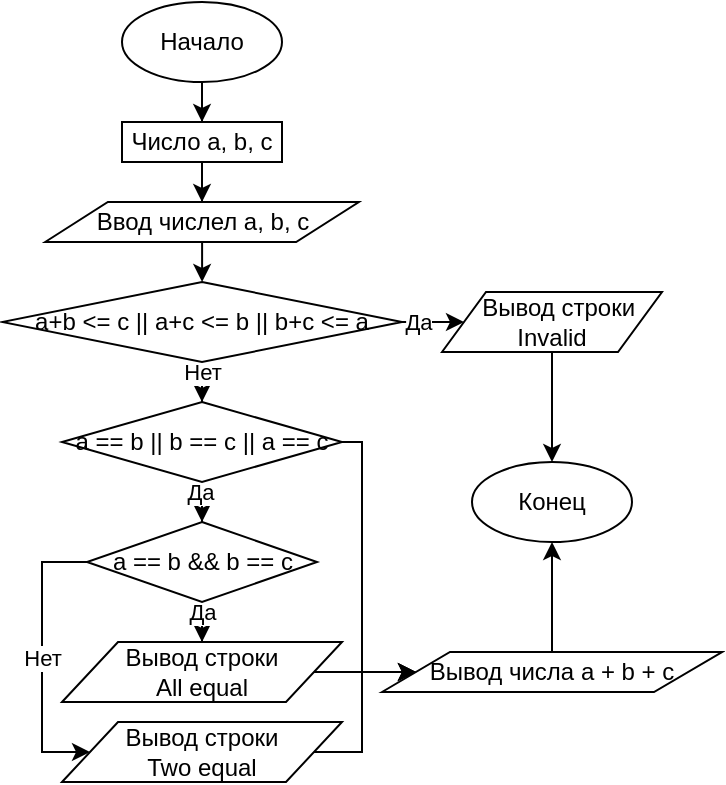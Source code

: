<mxfile version="13.1.10" type="device"><diagram id="C5RBs43oDa-KdzZeNtuy" name="Page-1"><mxGraphModel dx="371" dy="164" grid="1" gridSize="10" guides="1" tooltips="1" connect="1" arrows="1" fold="1" page="1" pageScale="1" pageWidth="827" pageHeight="1169" math="0" shadow="0"><root><mxCell id="WIyWlLk6GJQsqaUBKTNV-0"/><mxCell id="WIyWlLk6GJQsqaUBKTNV-1" parent="WIyWlLk6GJQsqaUBKTNV-0"/><mxCell id="7uZfHtSH42SoGgWRZuXW-3" style="edgeStyle=orthogonalEdgeStyle;rounded=0;orthogonalLoop=1;jettySize=auto;html=1;entryX=0.5;entryY=0;entryDx=0;entryDy=0;" edge="1" parent="WIyWlLk6GJQsqaUBKTNV-1" source="7uZfHtSH42SoGgWRZuXW-0" target="7uZfHtSH42SoGgWRZuXW-1"><mxGeometry relative="1" as="geometry"/></mxCell><mxCell id="7uZfHtSH42SoGgWRZuXW-0" value="Начало" style="ellipse;whiteSpace=wrap;html=1;" vertex="1" parent="WIyWlLk6GJQsqaUBKTNV-1"><mxGeometry x="160" y="80" width="80" height="40" as="geometry"/></mxCell><mxCell id="7uZfHtSH42SoGgWRZuXW-5" style="edgeStyle=orthogonalEdgeStyle;rounded=0;orthogonalLoop=1;jettySize=auto;html=1;entryX=0.5;entryY=0;entryDx=0;entryDy=0;" edge="1" parent="WIyWlLk6GJQsqaUBKTNV-1" source="7uZfHtSH42SoGgWRZuXW-1" target="7uZfHtSH42SoGgWRZuXW-4"><mxGeometry relative="1" as="geometry"/></mxCell><mxCell id="7uZfHtSH42SoGgWRZuXW-1" value="Число&amp;nbsp;a, b, c" style="rounded=0;whiteSpace=wrap;html=1;" vertex="1" parent="WIyWlLk6GJQsqaUBKTNV-1"><mxGeometry x="160" y="140" width="80" height="20" as="geometry"/></mxCell><mxCell id="7uZfHtSH42SoGgWRZuXW-77" style="edgeStyle=orthogonalEdgeStyle;rounded=0;orthogonalLoop=1;jettySize=auto;html=1;entryX=0.5;entryY=0;entryDx=0;entryDy=0;" edge="1" parent="WIyWlLk6GJQsqaUBKTNV-1" source="7uZfHtSH42SoGgWRZuXW-4" target="7uZfHtSH42SoGgWRZuXW-76"><mxGeometry relative="1" as="geometry"/></mxCell><mxCell id="7uZfHtSH42SoGgWRZuXW-4" value="Ввод числел&amp;nbsp;a, b, c" style="shape=parallelogram;perimeter=parallelogramPerimeter;whiteSpace=wrap;html=1;fontFamily=Helvetica;fontSize=12;fontColor=#000000;align=center;strokeColor=#000000;fillColor=#ffffff;" vertex="1" parent="WIyWlLk6GJQsqaUBKTNV-1"><mxGeometry x="121.57" y="180" width="156.87" height="20" as="geometry"/></mxCell><mxCell id="7uZfHtSH42SoGgWRZuXW-104" style="edgeStyle=orthogonalEdgeStyle;rounded=0;orthogonalLoop=1;jettySize=auto;html=1;entryX=0;entryY=0.5;entryDx=0;entryDy=0;" edge="1" parent="WIyWlLk6GJQsqaUBKTNV-1" source="7uZfHtSH42SoGgWRZuXW-76" target="7uZfHtSH42SoGgWRZuXW-103"><mxGeometry relative="1" as="geometry"/></mxCell><mxCell id="7uZfHtSH42SoGgWRZuXW-105" value="Да" style="edgeLabel;html=1;align=center;verticalAlign=middle;resizable=0;points=[];" vertex="1" connectable="0" parent="7uZfHtSH42SoGgWRZuXW-104"><mxGeometry x="-0.793" relative="1" as="geometry"><mxPoint as="offset"/></mxGeometry></mxCell><mxCell id="7uZfHtSH42SoGgWRZuXW-107" style="edgeStyle=orthogonalEdgeStyle;rounded=0;orthogonalLoop=1;jettySize=auto;html=1;entryX=0.5;entryY=0;entryDx=0;entryDy=0;" edge="1" parent="WIyWlLk6GJQsqaUBKTNV-1" source="7uZfHtSH42SoGgWRZuXW-76" target="7uZfHtSH42SoGgWRZuXW-106"><mxGeometry relative="1" as="geometry"/></mxCell><mxCell id="7uZfHtSH42SoGgWRZuXW-108" value="Нет" style="edgeLabel;html=1;align=center;verticalAlign=middle;resizable=0;points=[];" vertex="1" connectable="0" parent="7uZfHtSH42SoGgWRZuXW-107"><mxGeometry x="-0.736" relative="1" as="geometry"><mxPoint y="-3" as="offset"/></mxGeometry></mxCell><mxCell id="7uZfHtSH42SoGgWRZuXW-76" value="a+b &amp;lt;= c || a+c &amp;lt;= b || b+c &amp;lt;= a" style="rhombus;whiteSpace=wrap;html=1;" vertex="1" parent="WIyWlLk6GJQsqaUBKTNV-1"><mxGeometry x="99.99" y="220" width="200.02" height="40" as="geometry"/></mxCell><mxCell id="7uZfHtSH42SoGgWRZuXW-127" style="edgeStyle=orthogonalEdgeStyle;rounded=0;orthogonalLoop=1;jettySize=auto;html=1;entryX=0.5;entryY=0;entryDx=0;entryDy=0;" edge="1" parent="WIyWlLk6GJQsqaUBKTNV-1" source="7uZfHtSH42SoGgWRZuXW-103" target="7uZfHtSH42SoGgWRZuXW-125"><mxGeometry relative="1" as="geometry"/></mxCell><mxCell id="7uZfHtSH42SoGgWRZuXW-103" value="&amp;nbsp; Вывод строки Invalid" style="shape=parallelogram;perimeter=parallelogramPerimeter;whiteSpace=wrap;html=1;" vertex="1" parent="WIyWlLk6GJQsqaUBKTNV-1"><mxGeometry x="320" y="225" width="110" height="30" as="geometry"/></mxCell><mxCell id="7uZfHtSH42SoGgWRZuXW-110" style="edgeStyle=orthogonalEdgeStyle;rounded=0;orthogonalLoop=1;jettySize=auto;html=1;entryX=0.5;entryY=0;entryDx=0;entryDy=0;" edge="1" parent="WIyWlLk6GJQsqaUBKTNV-1" source="7uZfHtSH42SoGgWRZuXW-106" target="7uZfHtSH42SoGgWRZuXW-109"><mxGeometry relative="1" as="geometry"/></mxCell><mxCell id="7uZfHtSH42SoGgWRZuXW-111" value="Да" style="edgeLabel;html=1;align=center;verticalAlign=middle;resizable=0;points=[];" vertex="1" connectable="0" parent="7uZfHtSH42SoGgWRZuXW-110"><mxGeometry x="-0.737" y="-1" relative="1" as="geometry"><mxPoint y="-3" as="offset"/></mxGeometry></mxCell><mxCell id="7uZfHtSH42SoGgWRZuXW-123" style="edgeStyle=orthogonalEdgeStyle;rounded=0;orthogonalLoop=1;jettySize=auto;html=1;entryX=0;entryY=0.5;entryDx=0;entryDy=0;" edge="1" parent="WIyWlLk6GJQsqaUBKTNV-1" source="7uZfHtSH42SoGgWRZuXW-106" target="7uZfHtSH42SoGgWRZuXW-117"><mxGeometry relative="1" as="geometry"><Array as="points"><mxPoint x="280" y="300"/><mxPoint x="280" y="415"/></Array></mxGeometry></mxCell><mxCell id="7uZfHtSH42SoGgWRZuXW-106" value="a == b || b == c || a == c" style="rhombus;whiteSpace=wrap;html=1;" vertex="1" parent="WIyWlLk6GJQsqaUBKTNV-1"><mxGeometry x="130" y="280" width="140" height="40" as="geometry"/></mxCell><mxCell id="7uZfHtSH42SoGgWRZuXW-114" style="edgeStyle=orthogonalEdgeStyle;rounded=0;orthogonalLoop=1;jettySize=auto;html=1;entryX=0.5;entryY=0;entryDx=0;entryDy=0;" edge="1" parent="WIyWlLk6GJQsqaUBKTNV-1" source="7uZfHtSH42SoGgWRZuXW-109" target="7uZfHtSH42SoGgWRZuXW-112"><mxGeometry relative="1" as="geometry"/></mxCell><mxCell id="7uZfHtSH42SoGgWRZuXW-115" value="Да" style="edgeLabel;html=1;align=center;verticalAlign=middle;resizable=0;points=[];" vertex="1" connectable="0" parent="7uZfHtSH42SoGgWRZuXW-114"><mxGeometry x="-0.84" y="1" relative="1" as="geometry"><mxPoint x="-1" y="0.15" as="offset"/></mxGeometry></mxCell><mxCell id="7uZfHtSH42SoGgWRZuXW-116" value="Нет" style="edgeStyle=orthogonalEdgeStyle;rounded=0;orthogonalLoop=1;jettySize=auto;html=1;entryX=0;entryY=0.5;entryDx=0;entryDy=0;" edge="1" parent="WIyWlLk6GJQsqaUBKTNV-1" source="7uZfHtSH42SoGgWRZuXW-109" target="7uZfHtSH42SoGgWRZuXW-113"><mxGeometry relative="1" as="geometry"><Array as="points"><mxPoint x="120" y="360"/><mxPoint x="120" y="455"/></Array></mxGeometry></mxCell><mxCell id="7uZfHtSH42SoGgWRZuXW-109" value="a == b &amp;amp;&amp;amp; b == c" style="rhombus;whiteSpace=wrap;html=1;" vertex="1" parent="WIyWlLk6GJQsqaUBKTNV-1"><mxGeometry x="142.51" y="340" width="115" height="40" as="geometry"/></mxCell><mxCell id="7uZfHtSH42SoGgWRZuXW-121" style="edgeStyle=orthogonalEdgeStyle;rounded=0;orthogonalLoop=1;jettySize=auto;html=1;entryX=0;entryY=0.5;entryDx=0;entryDy=0;" edge="1" parent="WIyWlLk6GJQsqaUBKTNV-1" source="7uZfHtSH42SoGgWRZuXW-112" target="7uZfHtSH42SoGgWRZuXW-117"><mxGeometry relative="1" as="geometry"/></mxCell><mxCell id="7uZfHtSH42SoGgWRZuXW-112" value="Вывод строки &lt;br&gt;All equal" style="shape=parallelogram;perimeter=parallelogramPerimeter;whiteSpace=wrap;html=1;" vertex="1" parent="WIyWlLk6GJQsqaUBKTNV-1"><mxGeometry x="130.01" y="400" width="140" height="30" as="geometry"/></mxCell><mxCell id="7uZfHtSH42SoGgWRZuXW-124" style="edgeStyle=orthogonalEdgeStyle;rounded=0;orthogonalLoop=1;jettySize=auto;html=1;entryX=0;entryY=0.5;entryDx=0;entryDy=0;" edge="1" parent="WIyWlLk6GJQsqaUBKTNV-1" source="7uZfHtSH42SoGgWRZuXW-113" target="7uZfHtSH42SoGgWRZuXW-117"><mxGeometry relative="1" as="geometry"><Array as="points"><mxPoint x="280" y="455"/><mxPoint x="280" y="415"/></Array></mxGeometry></mxCell><mxCell id="7uZfHtSH42SoGgWRZuXW-113" value="Вывод строки &lt;br&gt;Two equal" style="shape=parallelogram;perimeter=parallelogramPerimeter;whiteSpace=wrap;html=1;" vertex="1" parent="WIyWlLk6GJQsqaUBKTNV-1"><mxGeometry x="130" y="440" width="140" height="30" as="geometry"/></mxCell><mxCell id="7uZfHtSH42SoGgWRZuXW-126" style="edgeStyle=orthogonalEdgeStyle;rounded=0;orthogonalLoop=1;jettySize=auto;html=1;entryX=0.5;entryY=1;entryDx=0;entryDy=0;" edge="1" parent="WIyWlLk6GJQsqaUBKTNV-1" source="7uZfHtSH42SoGgWRZuXW-117" target="7uZfHtSH42SoGgWRZuXW-125"><mxGeometry relative="1" as="geometry"/></mxCell><mxCell id="7uZfHtSH42SoGgWRZuXW-117" value="Вывод числа&amp;nbsp;a + b + c" style="shape=parallelogram;perimeter=parallelogramPerimeter;whiteSpace=wrap;html=1;" vertex="1" parent="WIyWlLk6GJQsqaUBKTNV-1"><mxGeometry x="290" y="405" width="170" height="20" as="geometry"/></mxCell><mxCell id="7uZfHtSH42SoGgWRZuXW-125" value="Конец" style="ellipse;whiteSpace=wrap;html=1;" vertex="1" parent="WIyWlLk6GJQsqaUBKTNV-1"><mxGeometry x="335" y="310" width="80" height="40" as="geometry"/></mxCell></root></mxGraphModel></diagram></mxfile>